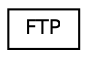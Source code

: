 digraph "Graphical Class Hierarchy"
{
  edge [fontname="Helvetica",fontsize="10",labelfontname="Helvetica",labelfontsize="10"];
  node [fontname="Helvetica",fontsize="10",shape=record];
  rankdir="LR";
  Node0 [label="FTP",height=0.2,width=0.4,color="black", fillcolor="white", style="filled",URL="$struct_f_t_p.html"];
}

